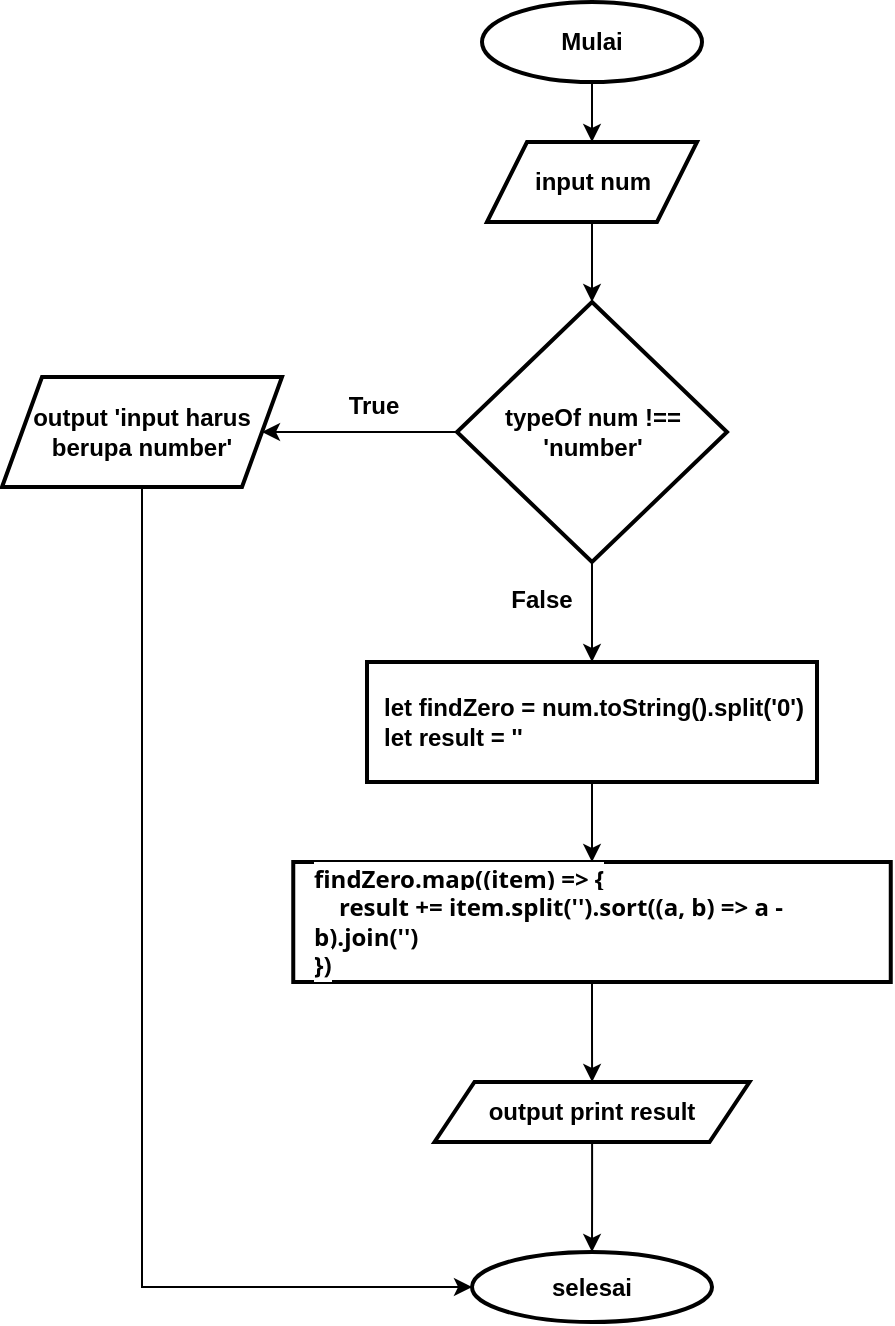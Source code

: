 <mxfile version="13.10.4" type="device"><diagram id="RBuzi1vQKVx-R7pc_Fk4" name="Page-1"><mxGraphModel dx="868" dy="472" grid="1" gridSize="10" guides="1" tooltips="1" connect="1" arrows="1" fold="1" page="1" pageScale="1" pageWidth="850" pageHeight="1100" math="0" shadow="0"><root><mxCell id="0"/><mxCell id="1" parent="0"/><mxCell id="a53gm4lDT4tMZccWIrbb-3" value="" style="edgeStyle=orthogonalEdgeStyle;rounded=0;orthogonalLoop=1;jettySize=auto;html=1;" edge="1" parent="1" source="a53gm4lDT4tMZccWIrbb-1" target="a53gm4lDT4tMZccWIrbb-2"><mxGeometry relative="1" as="geometry"/></mxCell><mxCell id="a53gm4lDT4tMZccWIrbb-1" value="Mulai" style="strokeWidth=2;html=1;shape=mxgraph.flowchart.start_1;whiteSpace=wrap;fontStyle=1" vertex="1" parent="1"><mxGeometry x="350" y="20" width="110" height="40" as="geometry"/></mxCell><mxCell id="a53gm4lDT4tMZccWIrbb-5" value="" style="edgeStyle=orthogonalEdgeStyle;rounded=0;orthogonalLoop=1;jettySize=auto;html=1;" edge="1" parent="1" source="a53gm4lDT4tMZccWIrbb-2" target="a53gm4lDT4tMZccWIrbb-4"><mxGeometry relative="1" as="geometry"/></mxCell><mxCell id="a53gm4lDT4tMZccWIrbb-2" value="input num" style="shape=parallelogram;perimeter=parallelogramPerimeter;whiteSpace=wrap;html=1;fixedSize=1;fontStyle=1;strokeWidth=2;" vertex="1" parent="1"><mxGeometry x="352.5" y="90" width="105" height="40" as="geometry"/></mxCell><mxCell id="a53gm4lDT4tMZccWIrbb-7" value="" style="edgeStyle=orthogonalEdgeStyle;rounded=0;orthogonalLoop=1;jettySize=auto;html=1;" edge="1" parent="1" source="a53gm4lDT4tMZccWIrbb-4" target="a53gm4lDT4tMZccWIrbb-6"><mxGeometry relative="1" as="geometry"/></mxCell><mxCell id="a53gm4lDT4tMZccWIrbb-11" value="" style="edgeStyle=orthogonalEdgeStyle;rounded=0;orthogonalLoop=1;jettySize=auto;html=1;" edge="1" parent="1" source="a53gm4lDT4tMZccWIrbb-4" target="a53gm4lDT4tMZccWIrbb-10"><mxGeometry relative="1" as="geometry"/></mxCell><mxCell id="a53gm4lDT4tMZccWIrbb-4" value="typeOf num !== 'number'" style="rhombus;whiteSpace=wrap;html=1;fontStyle=1;strokeWidth=2;" vertex="1" parent="1"><mxGeometry x="337.5" y="170" width="135" height="130" as="geometry"/></mxCell><mxCell id="a53gm4lDT4tMZccWIrbb-18" style="edgeStyle=orthogonalEdgeStyle;rounded=0;orthogonalLoop=1;jettySize=auto;html=1;entryX=0;entryY=0.5;entryDx=0;entryDy=0;" edge="1" parent="1" source="a53gm4lDT4tMZccWIrbb-6" target="a53gm4lDT4tMZccWIrbb-16"><mxGeometry relative="1" as="geometry"><Array as="points"><mxPoint x="180" y="663"/></Array></mxGeometry></mxCell><mxCell id="a53gm4lDT4tMZccWIrbb-6" value="output 'input harus berupa number'" style="shape=parallelogram;perimeter=parallelogramPerimeter;whiteSpace=wrap;html=1;fixedSize=1;fontStyle=1;strokeWidth=2;" vertex="1" parent="1"><mxGeometry x="110" y="207.5" width="140" height="55" as="geometry"/></mxCell><mxCell id="a53gm4lDT4tMZccWIrbb-13" value="" style="edgeStyle=orthogonalEdgeStyle;rounded=0;orthogonalLoop=1;jettySize=auto;html=1;" edge="1" parent="1" source="a53gm4lDT4tMZccWIrbb-10" target="a53gm4lDT4tMZccWIrbb-12"><mxGeometry relative="1" as="geometry"/></mxCell><mxCell id="a53gm4lDT4tMZccWIrbb-10" value="let findZero = num.toString().split('0')&lt;br&gt;let result = ''" style="whiteSpace=wrap;html=1;fontStyle=1;strokeWidth=2;align=left;spacingLeft=6;" vertex="1" parent="1"><mxGeometry x="292.5" y="350" width="225" height="60" as="geometry"/></mxCell><mxCell id="a53gm4lDT4tMZccWIrbb-15" value="" style="edgeStyle=orthogonalEdgeStyle;rounded=0;orthogonalLoop=1;jettySize=auto;html=1;" edge="1" parent="1" source="a53gm4lDT4tMZccWIrbb-12" target="a53gm4lDT4tMZccWIrbb-14"><mxGeometry relative="1" as="geometry"/></mxCell><mxCell id="a53gm4lDT4tMZccWIrbb-12" value="&lt;span style=&quot;font-family: &amp;#34;segoe ui&amp;#34; , &amp;#34;helvetica neue&amp;#34; , &amp;#34;helvetica&amp;#34; , &amp;#34;lucida grande&amp;#34; , &amp;#34;arial&amp;#34; , &amp;#34;ubuntu&amp;#34; , &amp;#34;cantarell&amp;#34; , &amp;#34;fira sans&amp;#34; , sans-serif ; font-style: normal ; letter-spacing: normal ; text-indent: 0px ; text-transform: none ; word-spacing: 0px ; background-color: rgb(255 , 255 , 255) ; display: inline ; float: none&quot;&gt;    findZero.map((item) =&amp;gt; {&lt;br&gt;&amp;nbsp; &amp;nbsp; result += item.split('').sort((a, b) =&amp;gt; a - b).join('')&lt;br&gt;    })&lt;/span&gt;" style="whiteSpace=wrap;html=1;fontStyle=1;strokeWidth=2;align=left;spacingLeft=8;" vertex="1" parent="1"><mxGeometry x="255.63" y="450" width="298.75" height="60" as="geometry"/></mxCell><mxCell id="a53gm4lDT4tMZccWIrbb-17" value="" style="edgeStyle=orthogonalEdgeStyle;rounded=0;orthogonalLoop=1;jettySize=auto;html=1;" edge="1" parent="1" source="a53gm4lDT4tMZccWIrbb-14" target="a53gm4lDT4tMZccWIrbb-16"><mxGeometry relative="1" as="geometry"/></mxCell><mxCell id="a53gm4lDT4tMZccWIrbb-14" value="output print result" style="shape=parallelogram;perimeter=parallelogramPerimeter;whiteSpace=wrap;html=1;fixedSize=1;fontStyle=1;align=center;strokeWidth=2;spacingLeft=0;" vertex="1" parent="1"><mxGeometry x="326.25" y="560" width="157.5" height="30" as="geometry"/></mxCell><mxCell id="a53gm4lDT4tMZccWIrbb-16" value="selesai" style="ellipse;whiteSpace=wrap;html=1;fontStyle=1;strokeWidth=2;spacingLeft=0;" vertex="1" parent="1"><mxGeometry x="345" y="645" width="120" height="35" as="geometry"/></mxCell><mxCell id="a53gm4lDT4tMZccWIrbb-19" value="True" style="text;html=1;strokeColor=none;fillColor=none;align=center;verticalAlign=middle;whiteSpace=wrap;rounded=0;fontStyle=1" vertex="1" parent="1"><mxGeometry x="275.5" y="211.5" width="40" height="20" as="geometry"/></mxCell><mxCell id="a53gm4lDT4tMZccWIrbb-20" value="False" style="text;html=1;strokeColor=none;fillColor=none;align=center;verticalAlign=middle;whiteSpace=wrap;rounded=0;fontStyle=1" vertex="1" parent="1"><mxGeometry x="360" y="280" width="40" height="78.5" as="geometry"/></mxCell></root></mxGraphModel></diagram></mxfile>